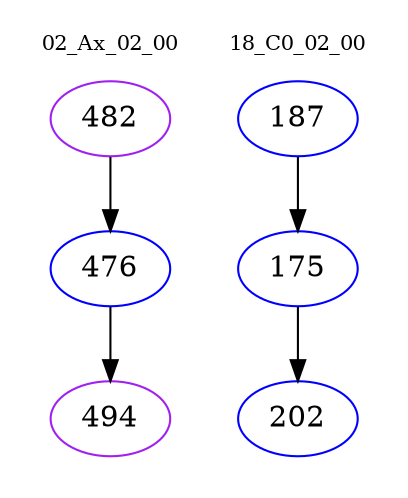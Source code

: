 digraph{
subgraph cluster_0 {
color = white
label = "02_Ax_02_00";
fontsize=10;
T0_482 [label="482", color="purple"]
T0_482 -> T0_476 [color="black"]
T0_476 [label="476", color="blue"]
T0_476 -> T0_494 [color="black"]
T0_494 [label="494", color="purple"]
}
subgraph cluster_1 {
color = white
label = "18_C0_02_00";
fontsize=10;
T1_187 [label="187", color="blue"]
T1_187 -> T1_175 [color="black"]
T1_175 [label="175", color="blue"]
T1_175 -> T1_202 [color="black"]
T1_202 [label="202", color="blue"]
}
}
